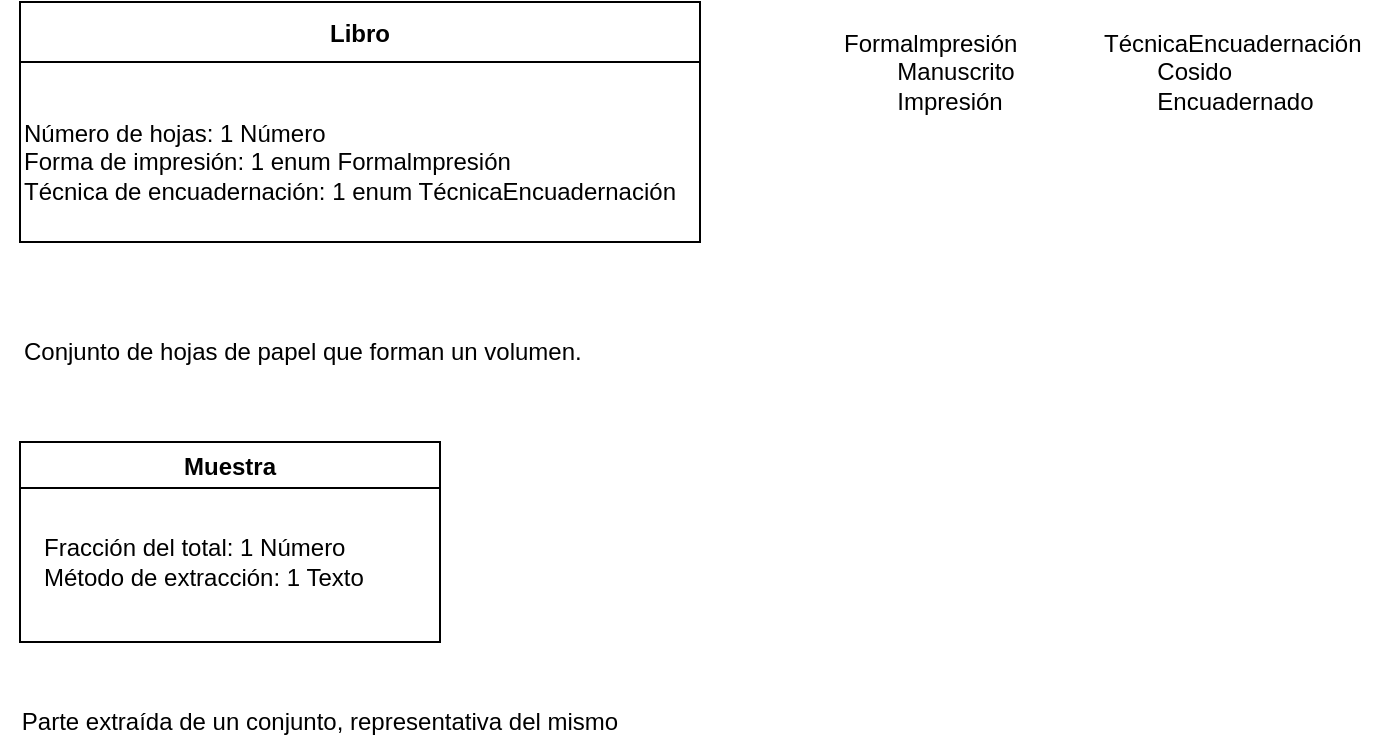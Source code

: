 <mxfile>
    <diagram id="W24BFSsCJi4RG7cl9rUG" name="Página-1">
        <mxGraphModel dx="641" dy="421" grid="1" gridSize="10" guides="1" tooltips="1" connect="1" arrows="1" fold="1" page="1" pageScale="1" pageWidth="827" pageHeight="1169" math="0" shadow="0">
            <root>
                <mxCell id="0"/>
                <mxCell id="1" parent="0"/>
                <mxCell id="2" value="Libro" style="swimlane;startSize=30;" vertex="1" parent="1">
                    <mxGeometry x="80" y="40" width="340" height="120" as="geometry"/>
                </mxCell>
                <mxCell id="3" value="Número de hojas: 1 Número&lt;br&gt;Forma de impresión: 1 enum Formalmpresión&lt;br&gt;Técnica de encuadernación: 1 enum TécnicaEncuadernación" style="text;html=1;strokeColor=none;fillColor=none;align=left;verticalAlign=middle;whiteSpace=wrap;rounded=0;" vertex="1" parent="2">
                    <mxGeometry y="50" width="340" height="60" as="geometry"/>
                </mxCell>
                <mxCell id="4" value="&lt;div&gt;&lt;span&gt;Formalmpresión&lt;/span&gt;&lt;/div&gt;&lt;div&gt;&lt;span&gt;&lt;span style=&quot;white-space: pre&quot;&gt;&#9;&lt;/span&gt;Manuscrito&lt;/span&gt;&lt;/div&gt;&lt;div&gt;&lt;span&gt;&lt;span style=&quot;white-space: pre&quot;&gt;&#9;&lt;/span&gt;Impresión&lt;/span&gt;&lt;/div&gt;" style="text;html=1;strokeColor=none;fillColor=none;align=left;verticalAlign=middle;whiteSpace=wrap;rounded=0;" vertex="1" parent="1">
                    <mxGeometry x="490" y="40" width="110" height="70" as="geometry"/>
                </mxCell>
                <mxCell id="5" value="TécnicaEncuadernación&lt;br&gt;&lt;span style=&quot;white-space: pre&quot;&gt;&#9;&lt;/span&gt;Cosido&lt;br&gt;&lt;span style=&quot;white-space: pre&quot;&gt;&#9;&lt;/span&gt;Encuadernado" style="text;html=1;strokeColor=none;fillColor=none;align=left;verticalAlign=middle;whiteSpace=wrap;rounded=0;" vertex="1" parent="1">
                    <mxGeometry x="620" y="45" width="140" height="60" as="geometry"/>
                </mxCell>
                <mxCell id="6" value="Conjunto de hojas de papel que forman un volumen." style="text;html=1;strokeColor=none;fillColor=none;align=left;verticalAlign=middle;whiteSpace=wrap;rounded=0;" vertex="1" parent="1">
                    <mxGeometry x="80" y="200" width="360" height="30" as="geometry"/>
                </mxCell>
                <mxCell id="7" value="Muestra" style="swimlane;" vertex="1" parent="1">
                    <mxGeometry x="80" y="260" width="210" height="100" as="geometry"/>
                </mxCell>
                <mxCell id="8" value="Fracción del total: 1 Número&lt;br&gt;Método de extracción: 1 Texto" style="text;html=1;strokeColor=none;fillColor=none;align=left;verticalAlign=middle;whiteSpace=wrap;rounded=0;" vertex="1" parent="7">
                    <mxGeometry x="10" y="30" width="190" height="60" as="geometry"/>
                </mxCell>
                <mxCell id="9" value="Parte extraída de un conjunto, representativa del mismo" style="text;html=1;strokeColor=none;fillColor=none;align=center;verticalAlign=middle;whiteSpace=wrap;rounded=0;" vertex="1" parent="1">
                    <mxGeometry x="70" y="390" width="320" height="20" as="geometry"/>
                </mxCell>
            </root>
        </mxGraphModel>
    </diagram>
</mxfile>